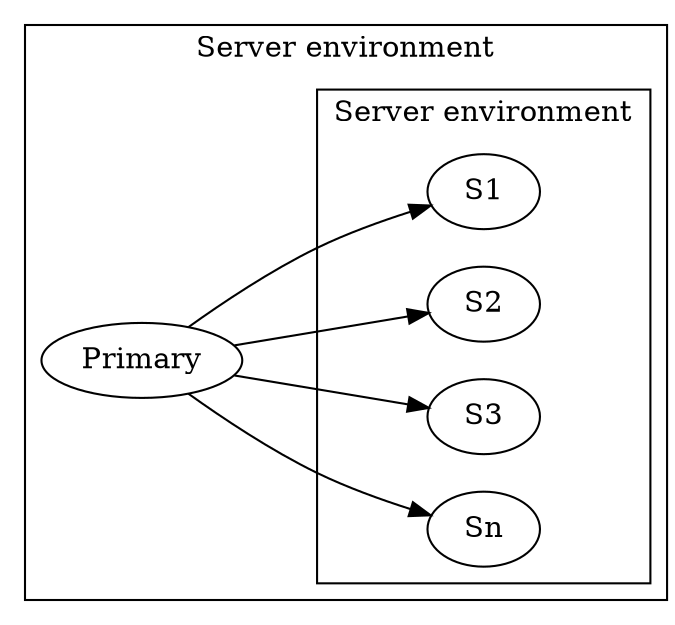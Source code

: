 digraph G {

	rankdir=LR;

	subgraph cluster_server {
	label="Server environment";
	M [label="Primary"];

	subgraph cluster_replicas {
	S1;
	S2;
	S3;
	Sn;
	}

	M -> S1;
	M -> S2;
	M -> S3;
	M -> Sn;
	}

}
